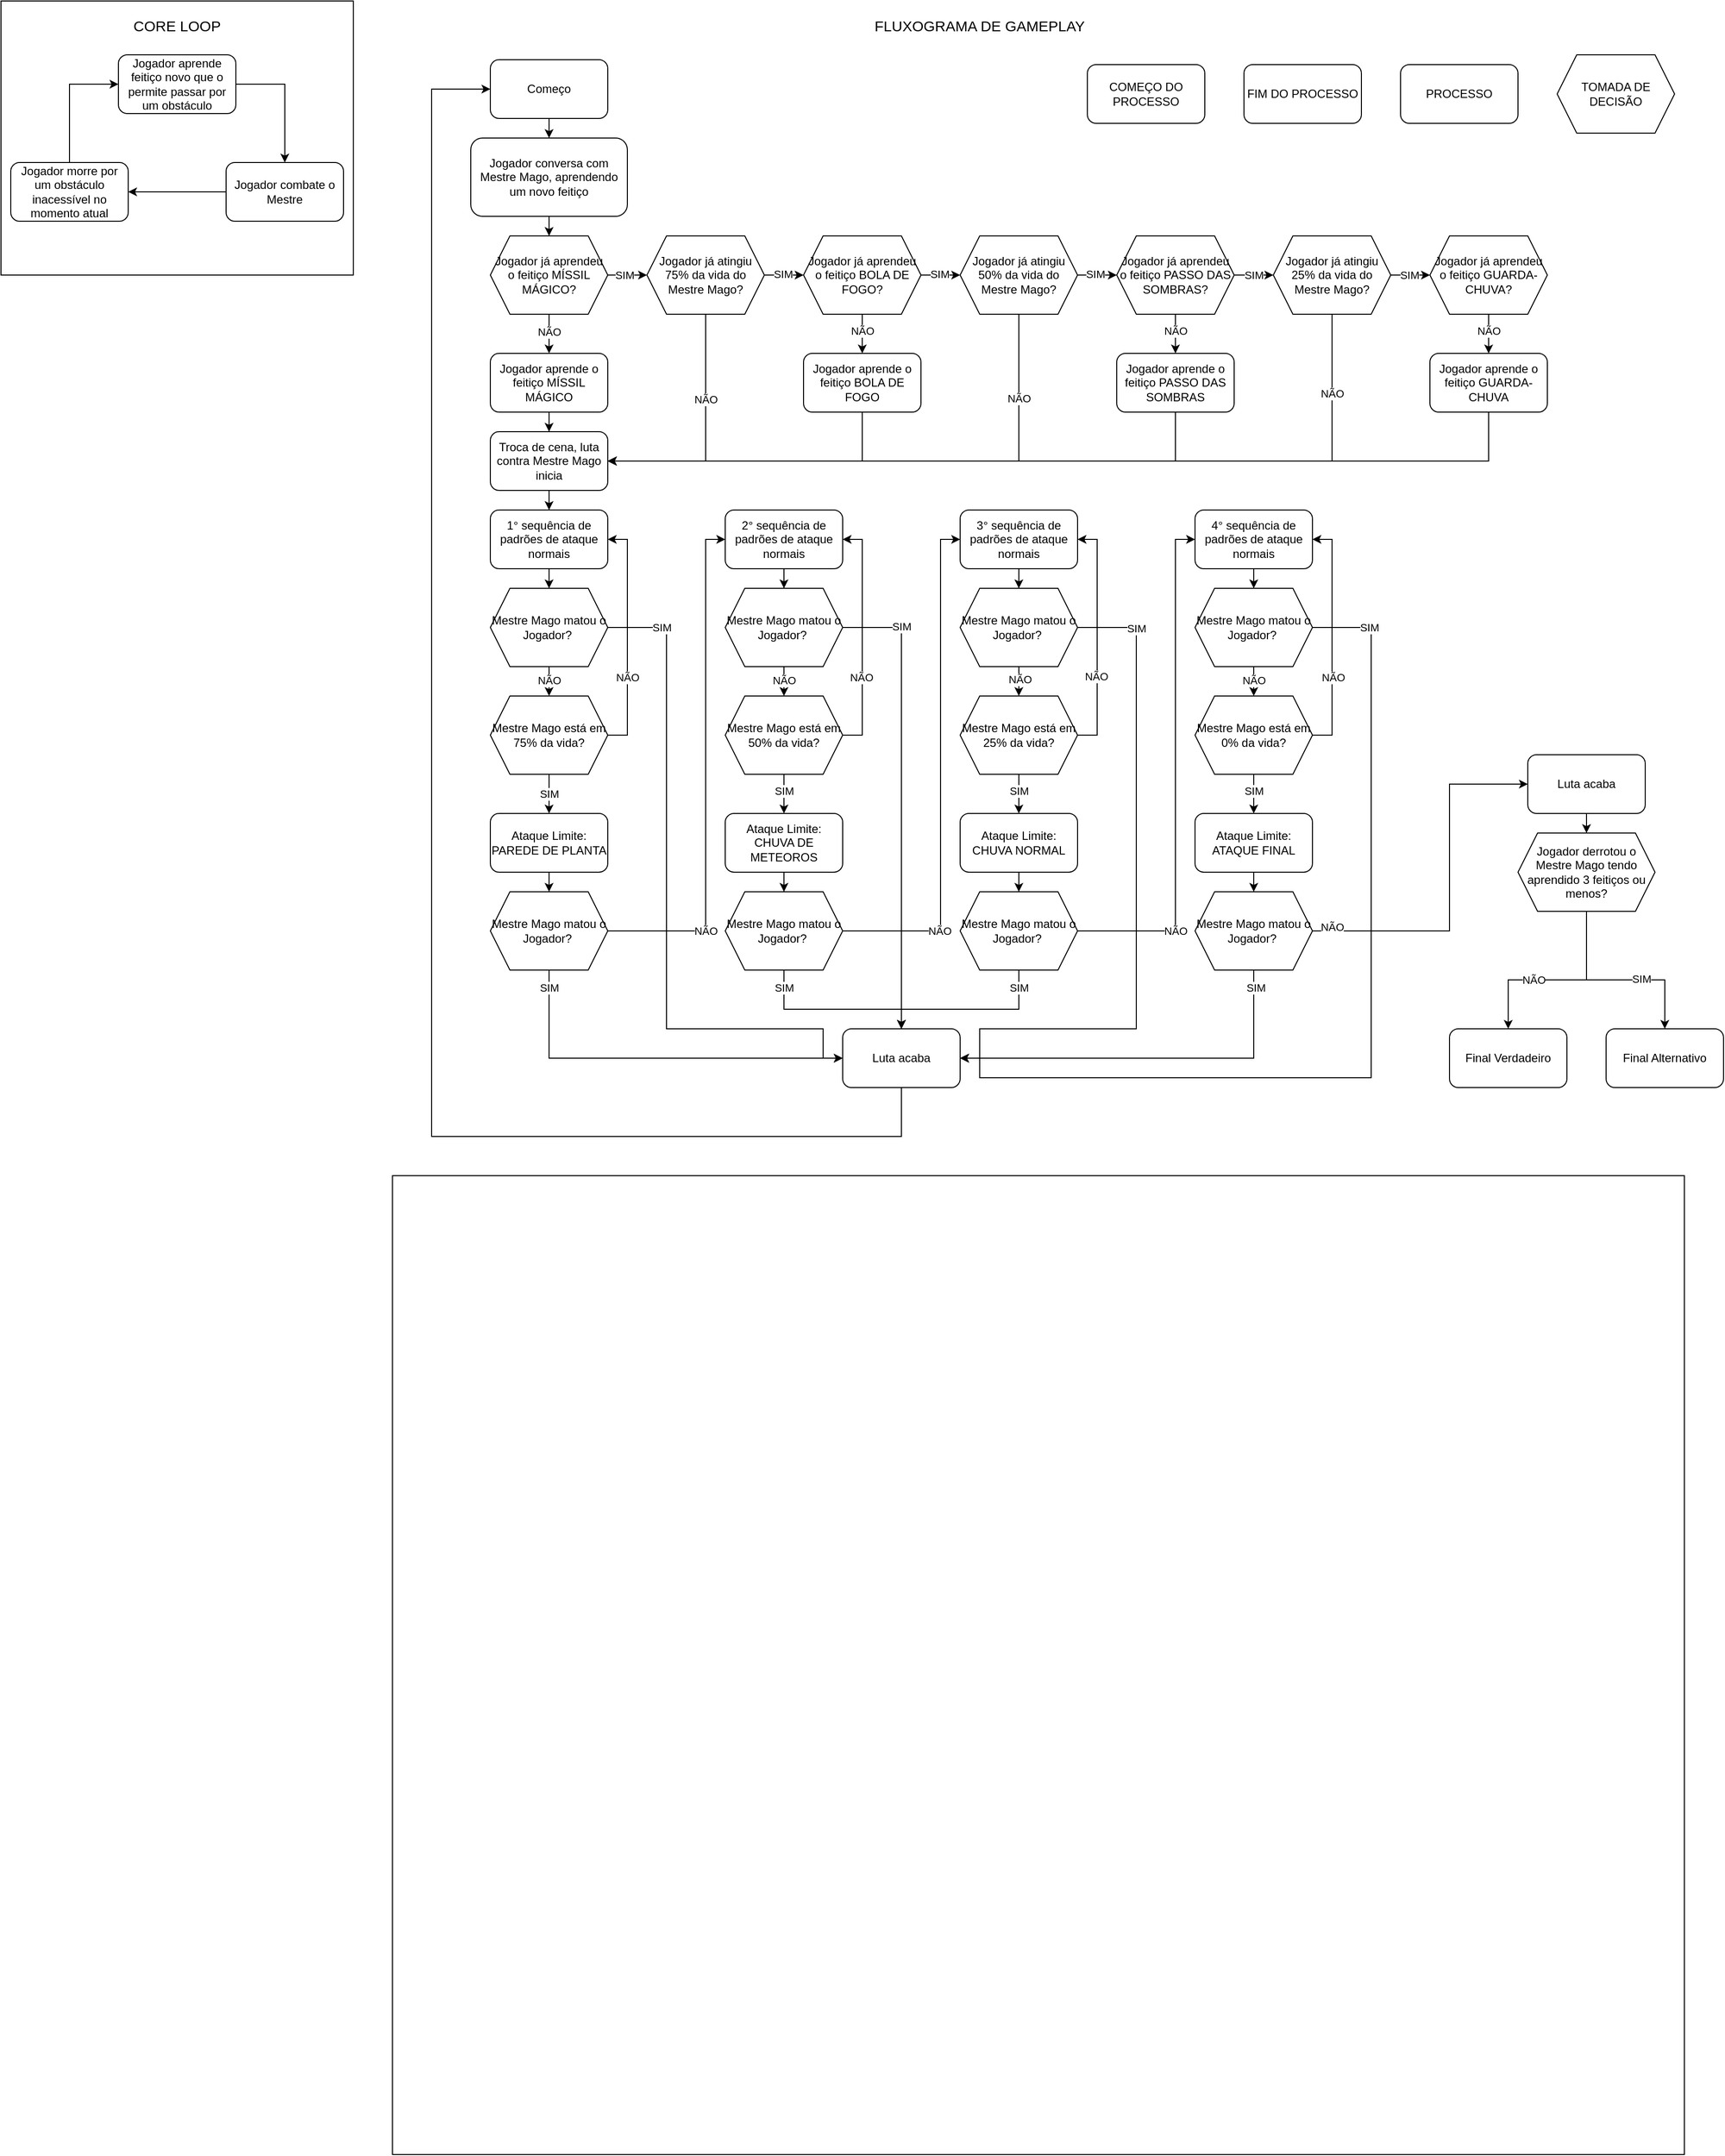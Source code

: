 <mxfile version="28.0.7">
  <diagram name="Página-1" id="3i8s2AD5zy0yII2b-ubV">
    <mxGraphModel dx="2279" dy="816" grid="1" gridSize="10" guides="1" tooltips="1" connect="1" arrows="1" fold="1" page="1" pageScale="1" pageWidth="1000" pageHeight="2000" math="0" shadow="0">
      <root>
        <mxCell id="0" />
        <mxCell id="1" parent="0" />
        <mxCell id="Qa6UDb0__CtFwgnaw2m8-168" value="" style="rounded=0;whiteSpace=wrap;html=1;" vertex="1" parent="1">
          <mxGeometry x="200" y="1240" width="1320" height="1000" as="geometry" />
        </mxCell>
        <mxCell id="Qa6UDb0__CtFwgnaw2m8-167" value="FLUXOGRAMA DE GAMEPLAY" style="text;html=1;align=center;verticalAlign=middle;whiteSpace=wrap;rounded=0;fontSize=15;" vertex="1" parent="1">
          <mxGeometry x="200" y="50" width="1200" height="30" as="geometry" />
        </mxCell>
        <mxCell id="Qa6UDb0__CtFwgnaw2m8-43" value="" style="rounded=0;whiteSpace=wrap;html=1;" vertex="1" parent="1">
          <mxGeometry x="-200" y="40" width="360" height="280" as="geometry" />
        </mxCell>
        <mxCell id="vBZ28ntpl9EyvHKrwXHW-7" style="edgeStyle=orthogonalEdgeStyle;rounded=0;orthogonalLoop=1;jettySize=auto;html=1;entryX=0.5;entryY=0;entryDx=0;entryDy=0;" parent="1" source="vBZ28ntpl9EyvHKrwXHW-1" target="vBZ28ntpl9EyvHKrwXHW-2" edge="1">
          <mxGeometry relative="1" as="geometry">
            <Array as="points">
              <mxPoint x="90" y="125" />
            </Array>
          </mxGeometry>
        </mxCell>
        <mxCell id="vBZ28ntpl9EyvHKrwXHW-1" value="Jogador aprende feitiço novo que o permite passar por um obstáculo" style="rounded=1;whiteSpace=wrap;html=1;" parent="1" vertex="1">
          <mxGeometry x="-80" y="95" width="120" height="60" as="geometry" />
        </mxCell>
        <mxCell id="vBZ28ntpl9EyvHKrwXHW-4" style="edgeStyle=orthogonalEdgeStyle;rounded=0;orthogonalLoop=1;jettySize=auto;html=1;entryX=1;entryY=0.5;entryDx=0;entryDy=0;" parent="1" source="vBZ28ntpl9EyvHKrwXHW-2" target="vBZ28ntpl9EyvHKrwXHW-3" edge="1">
          <mxGeometry relative="1" as="geometry" />
        </mxCell>
        <mxCell id="vBZ28ntpl9EyvHKrwXHW-2" value="Jogador combate o Mestre" style="rounded=1;whiteSpace=wrap;html=1;" parent="1" vertex="1">
          <mxGeometry x="30" y="205" width="120" height="60" as="geometry" />
        </mxCell>
        <mxCell id="vBZ28ntpl9EyvHKrwXHW-5" style="edgeStyle=orthogonalEdgeStyle;rounded=0;orthogonalLoop=1;jettySize=auto;html=1;entryX=0;entryY=0.5;entryDx=0;entryDy=0;" parent="1" source="vBZ28ntpl9EyvHKrwXHW-3" target="vBZ28ntpl9EyvHKrwXHW-1" edge="1">
          <mxGeometry relative="1" as="geometry" />
        </mxCell>
        <mxCell id="vBZ28ntpl9EyvHKrwXHW-3" value="Jogador morre por um obstáculo inacessível no momento atual" style="rounded=1;whiteSpace=wrap;html=1;" parent="1" vertex="1">
          <mxGeometry x="-190" y="205" width="120" height="60" as="geometry" />
        </mxCell>
        <mxCell id="Qa6UDb0__CtFwgnaw2m8-10" style="edgeStyle=orthogonalEdgeStyle;rounded=0;orthogonalLoop=1;jettySize=auto;html=1;" edge="1" parent="1" source="Qa6UDb0__CtFwgnaw2m8-1" target="Qa6UDb0__CtFwgnaw2m8-3">
          <mxGeometry relative="1" as="geometry" />
        </mxCell>
        <mxCell id="Qa6UDb0__CtFwgnaw2m8-1" value="Começo" style="rounded=1;whiteSpace=wrap;html=1;fillColor=light-dark(#FFFFFF,#104E0E);" vertex="1" parent="1">
          <mxGeometry x="300" y="100" width="120" height="60" as="geometry" />
        </mxCell>
        <mxCell id="Qa6UDb0__CtFwgnaw2m8-76" style="edgeStyle=orthogonalEdgeStyle;rounded=0;orthogonalLoop=1;jettySize=auto;html=1;" edge="1" parent="1" source="Qa6UDb0__CtFwgnaw2m8-3" target="Qa6UDb0__CtFwgnaw2m8-45">
          <mxGeometry relative="1" as="geometry" />
        </mxCell>
        <mxCell id="Qa6UDb0__CtFwgnaw2m8-3" value="&lt;div&gt;Jogador conversa com Mestre Mago, aprendendo um novo feitiço&lt;/div&gt;" style="rounded=1;whiteSpace=wrap;html=1;" vertex="1" parent="1">
          <mxGeometry x="280" y="180" width="160" height="80" as="geometry" />
        </mxCell>
        <mxCell id="Qa6UDb0__CtFwgnaw2m8-12" style="edgeStyle=orthogonalEdgeStyle;rounded=0;orthogonalLoop=1;jettySize=auto;html=1;" edge="1" parent="1" source="Qa6UDb0__CtFwgnaw2m8-6" target="Qa6UDb0__CtFwgnaw2m8-7">
          <mxGeometry relative="1" as="geometry" />
        </mxCell>
        <mxCell id="Qa6UDb0__CtFwgnaw2m8-6" value="Troca de cena, luta contra Mestre Mago inicia" style="rounded=1;whiteSpace=wrap;html=1;" vertex="1" parent="1">
          <mxGeometry x="300" y="480" width="120" height="60" as="geometry" />
        </mxCell>
        <mxCell id="Qa6UDb0__CtFwgnaw2m8-301" style="edgeStyle=orthogonalEdgeStyle;rounded=0;orthogonalLoop=1;jettySize=auto;html=1;" edge="1" parent="1" source="Qa6UDb0__CtFwgnaw2m8-7" target="Qa6UDb0__CtFwgnaw2m8-300">
          <mxGeometry relative="1" as="geometry" />
        </mxCell>
        <mxCell id="Qa6UDb0__CtFwgnaw2m8-7" value="1° sequência de padrões de ataque normais" style="rounded=1;whiteSpace=wrap;html=1;" vertex="1" parent="1">
          <mxGeometry x="300" y="560" width="120" height="60" as="geometry" />
        </mxCell>
        <mxCell id="Qa6UDb0__CtFwgnaw2m8-17" style="edgeStyle=orthogonalEdgeStyle;rounded=0;orthogonalLoop=1;jettySize=auto;html=1;entryX=0;entryY=0.5;entryDx=0;entryDy=0;exitX=0.5;exitY=1;exitDx=0;exitDy=0;" edge="1" parent="1" source="Qa6UDb0__CtFwgnaw2m8-15" target="Qa6UDb0__CtFwgnaw2m8-1">
          <mxGeometry relative="1" as="geometry">
            <mxPoint x="300.0" y="90" as="targetPoint" />
            <Array as="points">
              <mxPoint x="720" y="1200" />
              <mxPoint x="240" y="1200" />
              <mxPoint x="240" y="130" />
            </Array>
          </mxGeometry>
        </mxCell>
        <mxCell id="Qa6UDb0__CtFwgnaw2m8-15" value="Luta acaba" style="rounded=1;whiteSpace=wrap;html=1;fillColor=light-dark(#FFFFFF,#9A3434);" vertex="1" parent="1">
          <mxGeometry x="660" y="1090" width="120" height="60" as="geometry" />
        </mxCell>
        <mxCell id="Qa6UDb0__CtFwgnaw2m8-180" style="edgeStyle=orthogonalEdgeStyle;rounded=0;orthogonalLoop=1;jettySize=auto;html=1;entryX=0.5;entryY=0;entryDx=0;entryDy=0;" edge="1" parent="1" source="Qa6UDb0__CtFwgnaw2m8-18" target="Qa6UDb0__CtFwgnaw2m8-37">
          <mxGeometry relative="1" as="geometry" />
        </mxCell>
        <mxCell id="Qa6UDb0__CtFwgnaw2m8-18" value="Ataque Limite: PAREDE DE PLANTA" style="rounded=1;whiteSpace=wrap;html=1;" vertex="1" parent="1">
          <mxGeometry x="300" y="870" width="120" height="60" as="geometry" />
        </mxCell>
        <mxCell id="Qa6UDb0__CtFwgnaw2m8-176" style="edgeStyle=orthogonalEdgeStyle;rounded=0;orthogonalLoop=1;jettySize=auto;html=1;" edge="1" parent="1" source="Qa6UDb0__CtFwgnaw2m8-24" target="Qa6UDb0__CtFwgnaw2m8-18">
          <mxGeometry relative="1" as="geometry" />
        </mxCell>
        <mxCell id="Qa6UDb0__CtFwgnaw2m8-177" value="SIM" style="edgeLabel;html=1;align=center;verticalAlign=middle;resizable=0;points=[];" vertex="1" connectable="0" parent="Qa6UDb0__CtFwgnaw2m8-176">
          <mxGeometry x="-0.258" y="1" relative="1" as="geometry">
            <mxPoint x="-1" y="5" as="offset" />
          </mxGeometry>
        </mxCell>
        <mxCell id="Qa6UDb0__CtFwgnaw2m8-245" style="edgeStyle=orthogonalEdgeStyle;rounded=0;orthogonalLoop=1;jettySize=auto;html=1;entryX=1;entryY=0.5;entryDx=0;entryDy=0;" edge="1" parent="1" source="Qa6UDb0__CtFwgnaw2m8-24" target="Qa6UDb0__CtFwgnaw2m8-7">
          <mxGeometry relative="1" as="geometry">
            <mxPoint x="420" y="700" as="targetPoint" />
            <Array as="points">
              <mxPoint x="440" y="790" />
              <mxPoint x="440" y="590" />
            </Array>
          </mxGeometry>
        </mxCell>
        <mxCell id="Qa6UDb0__CtFwgnaw2m8-246" value="NÃO" style="edgeLabel;html=1;align=center;verticalAlign=middle;resizable=0;points=[];" vertex="1" connectable="0" parent="Qa6UDb0__CtFwgnaw2m8-245">
          <mxGeometry x="-0.031" y="1" relative="1" as="geometry">
            <mxPoint x="1" y="37" as="offset" />
          </mxGeometry>
        </mxCell>
        <mxCell id="Qa6UDb0__CtFwgnaw2m8-24" value="Mestre Mago está em 75% da vida?" style="shape=hexagon;perimeter=hexagonPerimeter2;whiteSpace=wrap;html=1;fixedSize=1;fillColor=light-dark(#FFFFFF,#E28507);" vertex="1" parent="1">
          <mxGeometry x="300" y="750" width="120" height="80" as="geometry" />
        </mxCell>
        <mxCell id="Qa6UDb0__CtFwgnaw2m8-181" style="edgeStyle=orthogonalEdgeStyle;rounded=0;orthogonalLoop=1;jettySize=auto;html=1;entryX=0;entryY=0.5;entryDx=0;entryDy=0;" edge="1" parent="1" source="Qa6UDb0__CtFwgnaw2m8-37" target="Qa6UDb0__CtFwgnaw2m8-92">
          <mxGeometry relative="1" as="geometry">
            <Array as="points">
              <mxPoint x="520" y="990" />
              <mxPoint x="520" y="590" />
            </Array>
          </mxGeometry>
        </mxCell>
        <mxCell id="Qa6UDb0__CtFwgnaw2m8-182" value="NÃO" style="edgeLabel;html=1;align=center;verticalAlign=middle;resizable=0;points=[];" vertex="1" connectable="0" parent="Qa6UDb0__CtFwgnaw2m8-181">
          <mxGeometry x="0.042" relative="1" as="geometry">
            <mxPoint y="171" as="offset" />
          </mxGeometry>
        </mxCell>
        <mxCell id="Qa6UDb0__CtFwgnaw2m8-307" style="edgeStyle=orthogonalEdgeStyle;rounded=0;orthogonalLoop=1;jettySize=auto;html=1;entryX=0;entryY=0.5;entryDx=0;entryDy=0;" edge="1" parent="1" source="Qa6UDb0__CtFwgnaw2m8-37" target="Qa6UDb0__CtFwgnaw2m8-15">
          <mxGeometry relative="1" as="geometry">
            <mxPoint x="630" y="1100" as="targetPoint" />
            <Array as="points">
              <mxPoint x="360" y="1120" />
            </Array>
          </mxGeometry>
        </mxCell>
        <mxCell id="Qa6UDb0__CtFwgnaw2m8-314" value="SIM" style="edgeLabel;html=1;align=center;verticalAlign=middle;resizable=0;points=[];" vertex="1" connectable="0" parent="Qa6UDb0__CtFwgnaw2m8-307">
          <mxGeometry x="-0.907" relative="1" as="geometry">
            <mxPoint as="offset" />
          </mxGeometry>
        </mxCell>
        <mxCell id="Qa6UDb0__CtFwgnaw2m8-37" value="Mestre Mago matou o Jogador?&amp;nbsp;" style="shape=hexagon;perimeter=hexagonPerimeter2;whiteSpace=wrap;html=1;fixedSize=1;fillColor=light-dark(#FFFFFF,#E28507);" vertex="1" parent="1">
          <mxGeometry x="300" y="950" width="120" height="80" as="geometry" />
        </mxCell>
        <mxCell id="Qa6UDb0__CtFwgnaw2m8-44" value="CORE LOOP" style="text;html=1;align=center;verticalAlign=middle;whiteSpace=wrap;rounded=0;fontSize=15;" vertex="1" parent="1">
          <mxGeometry x="-200" y="50" width="360" height="30" as="geometry" />
        </mxCell>
        <mxCell id="Qa6UDb0__CtFwgnaw2m8-78" style="edgeStyle=orthogonalEdgeStyle;rounded=0;orthogonalLoop=1;jettySize=auto;html=1;entryX=0.5;entryY=0;entryDx=0;entryDy=0;" edge="1" parent="1" source="Qa6UDb0__CtFwgnaw2m8-45" target="Qa6UDb0__CtFwgnaw2m8-52">
          <mxGeometry relative="1" as="geometry" />
        </mxCell>
        <mxCell id="Qa6UDb0__CtFwgnaw2m8-79" value="NÃO" style="edgeLabel;html=1;align=center;verticalAlign=middle;resizable=0;points=[];" vertex="1" connectable="0" parent="Qa6UDb0__CtFwgnaw2m8-78">
          <mxGeometry x="-0.13" relative="1" as="geometry">
            <mxPoint as="offset" />
          </mxGeometry>
        </mxCell>
        <mxCell id="Qa6UDb0__CtFwgnaw2m8-81" style="edgeStyle=orthogonalEdgeStyle;rounded=0;orthogonalLoop=1;jettySize=auto;html=1;entryX=0;entryY=0.5;entryDx=0;entryDy=0;" edge="1" parent="1" source="Qa6UDb0__CtFwgnaw2m8-45" target="Qa6UDb0__CtFwgnaw2m8-250">
          <mxGeometry relative="1" as="geometry">
            <mxPoint x="440" y="410" as="targetPoint" />
            <Array as="points">
              <mxPoint x="450" y="320" />
              <mxPoint x="450" y="320" />
            </Array>
          </mxGeometry>
        </mxCell>
        <mxCell id="Qa6UDb0__CtFwgnaw2m8-253" value="SIM" style="edgeLabel;html=1;align=center;verticalAlign=middle;resizable=0;points=[];" vertex="1" connectable="0" parent="Qa6UDb0__CtFwgnaw2m8-81">
          <mxGeometry x="-0.15" relative="1" as="geometry">
            <mxPoint as="offset" />
          </mxGeometry>
        </mxCell>
        <mxCell id="Qa6UDb0__CtFwgnaw2m8-45" value="Jogador já aprendeu o feitiço MÍSSIL MÁGICO?" style="shape=hexagon;perimeter=hexagonPerimeter2;whiteSpace=wrap;html=1;fixedSize=1;fillColor=light-dark(#FFFFFF,#E28507);" vertex="1" parent="1">
          <mxGeometry x="300" y="280" width="120" height="80" as="geometry" />
        </mxCell>
        <mxCell id="Qa6UDb0__CtFwgnaw2m8-77" style="edgeStyle=orthogonalEdgeStyle;rounded=0;orthogonalLoop=1;jettySize=auto;html=1;entryX=0.5;entryY=0;entryDx=0;entryDy=0;" edge="1" parent="1" source="Qa6UDb0__CtFwgnaw2m8-52" target="Qa6UDb0__CtFwgnaw2m8-6">
          <mxGeometry relative="1" as="geometry" />
        </mxCell>
        <mxCell id="Qa6UDb0__CtFwgnaw2m8-52" value="Jogador aprende o feitiço MÍSSIL MÁGICO" style="rounded=1;whiteSpace=wrap;html=1;" vertex="1" parent="1">
          <mxGeometry x="300" y="400" width="120" height="60" as="geometry" />
        </mxCell>
        <mxCell id="Qa6UDb0__CtFwgnaw2m8-86" style="edgeStyle=orthogonalEdgeStyle;rounded=0;orthogonalLoop=1;jettySize=auto;html=1;entryX=0.5;entryY=0;entryDx=0;entryDy=0;" edge="1" parent="1" source="Qa6UDb0__CtFwgnaw2m8-83" target="Qa6UDb0__CtFwgnaw2m8-85">
          <mxGeometry relative="1" as="geometry" />
        </mxCell>
        <mxCell id="Qa6UDb0__CtFwgnaw2m8-87" value="NÃO" style="edgeLabel;html=1;align=center;verticalAlign=middle;resizable=0;points=[];" vertex="1" connectable="0" parent="Qa6UDb0__CtFwgnaw2m8-86">
          <mxGeometry x="-0.17" relative="1" as="geometry">
            <mxPoint as="offset" />
          </mxGeometry>
        </mxCell>
        <mxCell id="Qa6UDb0__CtFwgnaw2m8-262" style="edgeStyle=orthogonalEdgeStyle;rounded=0;orthogonalLoop=1;jettySize=auto;html=1;entryX=0;entryY=0.5;entryDx=0;entryDy=0;" edge="1" parent="1" source="Qa6UDb0__CtFwgnaw2m8-83" target="Qa6UDb0__CtFwgnaw2m8-261">
          <mxGeometry relative="1" as="geometry" />
        </mxCell>
        <mxCell id="Qa6UDb0__CtFwgnaw2m8-263" value="SIM" style="edgeLabel;html=1;align=center;verticalAlign=middle;resizable=0;points=[];" vertex="1" connectable="0" parent="Qa6UDb0__CtFwgnaw2m8-262">
          <mxGeometry x="-0.05" y="1" relative="1" as="geometry">
            <mxPoint as="offset" />
          </mxGeometry>
        </mxCell>
        <mxCell id="Qa6UDb0__CtFwgnaw2m8-83" value="Jogador já aprendeu o feitiço BOLA DE FOGO?" style="shape=hexagon;perimeter=hexagonPerimeter2;whiteSpace=wrap;html=1;fixedSize=1;fillColor=light-dark(#FFFFFF,#E28507);" vertex="1" parent="1">
          <mxGeometry x="620" y="280" width="120" height="80" as="geometry" />
        </mxCell>
        <mxCell id="Qa6UDb0__CtFwgnaw2m8-101" style="edgeStyle=orthogonalEdgeStyle;rounded=0;orthogonalLoop=1;jettySize=auto;html=1;exitX=0.5;exitY=1;exitDx=0;exitDy=0;" edge="1" parent="1" source="Qa6UDb0__CtFwgnaw2m8-85">
          <mxGeometry relative="1" as="geometry">
            <mxPoint x="420" y="510" as="targetPoint" />
            <Array as="points">
              <mxPoint x="680" y="510" />
            </Array>
          </mxGeometry>
        </mxCell>
        <mxCell id="Qa6UDb0__CtFwgnaw2m8-85" value="Jogador aprende o feitiço&amp;nbsp;BOLA DE FOGO" style="rounded=1;whiteSpace=wrap;html=1;" vertex="1" parent="1">
          <mxGeometry x="620" y="400" width="120" height="60" as="geometry" />
        </mxCell>
        <mxCell id="Qa6UDb0__CtFwgnaw2m8-322" style="edgeStyle=orthogonalEdgeStyle;rounded=0;orthogonalLoop=1;jettySize=auto;html=1;entryX=0.5;entryY=0;entryDx=0;entryDy=0;" edge="1" parent="1" source="Qa6UDb0__CtFwgnaw2m8-92" target="Qa6UDb0__CtFwgnaw2m8-317">
          <mxGeometry relative="1" as="geometry" />
        </mxCell>
        <mxCell id="Qa6UDb0__CtFwgnaw2m8-92" value="2° sequência de padrões de ataque normais" style="rounded=1;whiteSpace=wrap;html=1;" vertex="1" parent="1">
          <mxGeometry x="540" y="560" width="120" height="60" as="geometry" />
        </mxCell>
        <mxCell id="Qa6UDb0__CtFwgnaw2m8-196" style="edgeStyle=orthogonalEdgeStyle;rounded=0;orthogonalLoop=1;jettySize=auto;html=1;entryX=0.5;entryY=0;entryDx=0;entryDy=0;" edge="1" parent="1" source="Qa6UDb0__CtFwgnaw2m8-94" target="Qa6UDb0__CtFwgnaw2m8-195">
          <mxGeometry relative="1" as="geometry" />
        </mxCell>
        <mxCell id="Qa6UDb0__CtFwgnaw2m8-94" value="Ataque Limite: CHUVA DE METEOROS" style="rounded=1;whiteSpace=wrap;html=1;" vertex="1" parent="1">
          <mxGeometry x="540" y="870" width="120" height="60" as="geometry" />
        </mxCell>
        <mxCell id="Qa6UDb0__CtFwgnaw2m8-95" style="edgeStyle=orthogonalEdgeStyle;rounded=0;orthogonalLoop=1;jettySize=auto;html=1;" edge="1" source="Qa6UDb0__CtFwgnaw2m8-99" target="Qa6UDb0__CtFwgnaw2m8-94" parent="1">
          <mxGeometry relative="1" as="geometry" />
        </mxCell>
        <mxCell id="Qa6UDb0__CtFwgnaw2m8-96" value="&lt;div&gt;SIM&lt;/div&gt;" style="edgeLabel;html=1;align=center;verticalAlign=middle;resizable=0;points=[];" vertex="1" connectable="0" parent="Qa6UDb0__CtFwgnaw2m8-95">
          <mxGeometry x="-0.15" relative="1" as="geometry">
            <mxPoint as="offset" />
          </mxGeometry>
        </mxCell>
        <mxCell id="Qa6UDb0__CtFwgnaw2m8-99" value="Mestre Mago está em 50% da vida?" style="shape=hexagon;perimeter=hexagonPerimeter2;whiteSpace=wrap;html=1;fixedSize=1;fillColor=light-dark(#FFFFFF,#E28507);" vertex="1" parent="1">
          <mxGeometry x="540" y="750" width="120" height="80" as="geometry" />
        </mxCell>
        <mxCell id="Qa6UDb0__CtFwgnaw2m8-107" style="edgeStyle=orthogonalEdgeStyle;rounded=0;orthogonalLoop=1;jettySize=auto;html=1;entryX=0.5;entryY=0;entryDx=0;entryDy=0;" edge="1" source="Qa6UDb0__CtFwgnaw2m8-109" target="Qa6UDb0__CtFwgnaw2m8-111" parent="1">
          <mxGeometry relative="1" as="geometry" />
        </mxCell>
        <mxCell id="Qa6UDb0__CtFwgnaw2m8-108" value="NÃO" style="edgeLabel;html=1;align=center;verticalAlign=middle;resizable=0;points=[];" vertex="1" connectable="0" parent="Qa6UDb0__CtFwgnaw2m8-107">
          <mxGeometry x="-0.17" relative="1" as="geometry">
            <mxPoint as="offset" />
          </mxGeometry>
        </mxCell>
        <mxCell id="Qa6UDb0__CtFwgnaw2m8-143" style="edgeStyle=orthogonalEdgeStyle;rounded=0;orthogonalLoop=1;jettySize=auto;html=1;entryX=0;entryY=0.5;entryDx=0;entryDy=0;" edge="1" parent="1" source="Qa6UDb0__CtFwgnaw2m8-109" target="Qa6UDb0__CtFwgnaw2m8-266">
          <mxGeometry relative="1" as="geometry">
            <mxPoint x="1160" y="220" as="targetPoint" />
            <Array as="points">
              <mxPoint x="1060" y="320" />
            </Array>
          </mxGeometry>
        </mxCell>
        <mxCell id="Qa6UDb0__CtFwgnaw2m8-144" value="SIM" style="edgeLabel;html=1;align=center;verticalAlign=middle;resizable=0;points=[];" vertex="1" connectable="0" parent="Qa6UDb0__CtFwgnaw2m8-143">
          <mxGeometry x="-0.009" y="1" relative="1" as="geometry">
            <mxPoint y="1" as="offset" />
          </mxGeometry>
        </mxCell>
        <mxCell id="Qa6UDb0__CtFwgnaw2m8-109" value="Jogador já aprendeu o feitiço PASSO DAS SOMBRAS?" style="shape=hexagon;perimeter=hexagonPerimeter2;whiteSpace=wrap;html=1;fixedSize=1;fillColor=light-dark(#FFFFFF,#E28507);" vertex="1" parent="1">
          <mxGeometry x="940" y="280" width="120" height="80" as="geometry" />
        </mxCell>
        <mxCell id="Qa6UDb0__CtFwgnaw2m8-110" style="edgeStyle=orthogonalEdgeStyle;rounded=0;orthogonalLoop=1;jettySize=auto;html=1;entryX=1;entryY=0.5;entryDx=0;entryDy=0;" edge="1" source="Qa6UDb0__CtFwgnaw2m8-111" target="Qa6UDb0__CtFwgnaw2m8-6" parent="1">
          <mxGeometry relative="1" as="geometry">
            <mxPoint x="730" y="510" as="targetPoint" />
            <Array as="points">
              <mxPoint x="1000" y="510" />
            </Array>
          </mxGeometry>
        </mxCell>
        <mxCell id="Qa6UDb0__CtFwgnaw2m8-111" value="Jogador aprende o feitiço&amp;nbsp;PASSO DAS SOMBRAS" style="rounded=1;whiteSpace=wrap;html=1;" vertex="1" parent="1">
          <mxGeometry x="940" y="400" width="120" height="60" as="geometry" />
        </mxCell>
        <mxCell id="Qa6UDb0__CtFwgnaw2m8-328" style="edgeStyle=orthogonalEdgeStyle;rounded=0;orthogonalLoop=1;jettySize=auto;html=1;entryX=0.5;entryY=0;entryDx=0;entryDy=0;" edge="1" parent="1" source="Qa6UDb0__CtFwgnaw2m8-115" target="Qa6UDb0__CtFwgnaw2m8-327">
          <mxGeometry relative="1" as="geometry" />
        </mxCell>
        <mxCell id="Qa6UDb0__CtFwgnaw2m8-115" value="3° sequência de padrões de ataque normais" style="rounded=1;whiteSpace=wrap;html=1;" vertex="1" parent="1">
          <mxGeometry x="780" y="560" width="120" height="60" as="geometry" />
        </mxCell>
        <mxCell id="Qa6UDb0__CtFwgnaw2m8-128" style="edgeStyle=orthogonalEdgeStyle;rounded=0;orthogonalLoop=1;jettySize=auto;html=1;entryX=0.5;entryY=0;entryDx=0;entryDy=0;" edge="1" source="Qa6UDb0__CtFwgnaw2m8-130" target="Qa6UDb0__CtFwgnaw2m8-132" parent="1">
          <mxGeometry relative="1" as="geometry" />
        </mxCell>
        <mxCell id="Qa6UDb0__CtFwgnaw2m8-129" value="NÃO" style="edgeLabel;html=1;align=center;verticalAlign=middle;resizable=0;points=[];" vertex="1" connectable="0" parent="Qa6UDb0__CtFwgnaw2m8-128">
          <mxGeometry x="-0.17" relative="1" as="geometry">
            <mxPoint as="offset" />
          </mxGeometry>
        </mxCell>
        <mxCell id="Qa6UDb0__CtFwgnaw2m8-130" value="Jogador já aprendeu o feitiço GUARDA-CHUVA?" style="shape=hexagon;perimeter=hexagonPerimeter2;whiteSpace=wrap;html=1;fixedSize=1;fillColor=light-dark(#FFFFFF,#E28507);" vertex="1" parent="1">
          <mxGeometry x="1260" y="280" width="120" height="80" as="geometry" />
        </mxCell>
        <mxCell id="Qa6UDb0__CtFwgnaw2m8-131" style="edgeStyle=orthogonalEdgeStyle;rounded=0;orthogonalLoop=1;jettySize=auto;html=1;entryX=1;entryY=0.5;entryDx=0;entryDy=0;" edge="1" source="Qa6UDb0__CtFwgnaw2m8-132" target="Qa6UDb0__CtFwgnaw2m8-6" parent="1">
          <mxGeometry relative="1" as="geometry">
            <mxPoint x="740" y="510" as="targetPoint" />
            <Array as="points">
              <mxPoint x="1320" y="510" />
            </Array>
          </mxGeometry>
        </mxCell>
        <mxCell id="Qa6UDb0__CtFwgnaw2m8-132" value="Jogador aprende o feitiço GUARDA-CHUVA" style="rounded=1;whiteSpace=wrap;html=1;" vertex="1" parent="1">
          <mxGeometry x="1260" y="400" width="120" height="60" as="geometry" />
        </mxCell>
        <mxCell id="Qa6UDb0__CtFwgnaw2m8-334" style="edgeStyle=orthogonalEdgeStyle;rounded=0;orthogonalLoop=1;jettySize=auto;html=1;entryX=0.5;entryY=0;entryDx=0;entryDy=0;" edge="1" parent="1" source="Qa6UDb0__CtFwgnaw2m8-136" target="Qa6UDb0__CtFwgnaw2m8-333">
          <mxGeometry relative="1" as="geometry" />
        </mxCell>
        <mxCell id="Qa6UDb0__CtFwgnaw2m8-136" value="4° sequência de padrões de ataque normais" style="rounded=1;whiteSpace=wrap;html=1;" vertex="1" parent="1">
          <mxGeometry x="1020" y="560" width="120" height="60" as="geometry" />
        </mxCell>
        <mxCell id="Qa6UDb0__CtFwgnaw2m8-197" style="edgeStyle=orthogonalEdgeStyle;rounded=0;orthogonalLoop=1;jettySize=auto;html=1;entryX=0;entryY=0.5;entryDx=0;entryDy=0;" edge="1" parent="1" source="Qa6UDb0__CtFwgnaw2m8-195" target="Qa6UDb0__CtFwgnaw2m8-115">
          <mxGeometry relative="1" as="geometry">
            <Array as="points">
              <mxPoint x="760" y="990" />
              <mxPoint x="760" y="590" />
            </Array>
          </mxGeometry>
        </mxCell>
        <mxCell id="Qa6UDb0__CtFwgnaw2m8-198" value="NÃO" style="edgeLabel;html=1;align=center;verticalAlign=middle;resizable=0;points=[];" vertex="1" connectable="0" parent="Qa6UDb0__CtFwgnaw2m8-197">
          <mxGeometry x="0.033" y="1" relative="1" as="geometry">
            <mxPoint y="168" as="offset" />
          </mxGeometry>
        </mxCell>
        <mxCell id="Qa6UDb0__CtFwgnaw2m8-226" style="edgeStyle=orthogonalEdgeStyle;rounded=0;orthogonalLoop=1;jettySize=auto;html=1;exitX=0.5;exitY=1;exitDx=0;exitDy=0;entryX=0.5;entryY=0;entryDx=0;entryDy=0;" edge="1" parent="1" source="Qa6UDb0__CtFwgnaw2m8-195" target="Qa6UDb0__CtFwgnaw2m8-15">
          <mxGeometry relative="1" as="geometry">
            <mxPoint x="720" y="960" as="targetPoint" />
            <Array as="points">
              <mxPoint x="600" y="1070" />
              <mxPoint x="720" y="1070" />
            </Array>
          </mxGeometry>
        </mxCell>
        <mxCell id="Qa6UDb0__CtFwgnaw2m8-342" value="SIM" style="edgeLabel;html=1;align=center;verticalAlign=middle;resizable=0;points=[];" vertex="1" connectable="0" parent="Qa6UDb0__CtFwgnaw2m8-226">
          <mxGeometry x="-0.807" relative="1" as="geometry">
            <mxPoint as="offset" />
          </mxGeometry>
        </mxCell>
        <mxCell id="Qa6UDb0__CtFwgnaw2m8-195" value="Mestre Mago matou o Jogador?&amp;nbsp;" style="shape=hexagon;perimeter=hexagonPerimeter2;whiteSpace=wrap;html=1;fixedSize=1;fillColor=light-dark(#FFFFFF,#E28507);" vertex="1" parent="1">
          <mxGeometry x="540" y="950" width="120" height="80" as="geometry" />
        </mxCell>
        <mxCell id="Qa6UDb0__CtFwgnaw2m8-200" value="Mestre Mago está em 25% da vida?" style="shape=hexagon;perimeter=hexagonPerimeter2;whiteSpace=wrap;html=1;fixedSize=1;fillColor=light-dark(#FFFFFF,#E28507);" vertex="1" parent="1">
          <mxGeometry x="780" y="750" width="120" height="80" as="geometry" />
        </mxCell>
        <mxCell id="Qa6UDb0__CtFwgnaw2m8-201" style="edgeStyle=orthogonalEdgeStyle;rounded=0;orthogonalLoop=1;jettySize=auto;html=1;" edge="1" source="Qa6UDb0__CtFwgnaw2m8-200" target="Qa6UDb0__CtFwgnaw2m8-203" parent="1">
          <mxGeometry relative="1" as="geometry" />
        </mxCell>
        <mxCell id="Qa6UDb0__CtFwgnaw2m8-202" value="&lt;div&gt;SIM&lt;/div&gt;" style="edgeLabel;html=1;align=center;verticalAlign=middle;resizable=0;points=[];" vertex="1" connectable="0" parent="Qa6UDb0__CtFwgnaw2m8-201">
          <mxGeometry x="-0.15" relative="1" as="geometry">
            <mxPoint as="offset" />
          </mxGeometry>
        </mxCell>
        <mxCell id="Qa6UDb0__CtFwgnaw2m8-203" value="Ataque Limite: CHUVA NORMAL" style="rounded=1;whiteSpace=wrap;html=1;" vertex="1" parent="1">
          <mxGeometry x="780" y="870" width="120" height="60" as="geometry" />
        </mxCell>
        <mxCell id="Qa6UDb0__CtFwgnaw2m8-204" style="edgeStyle=orthogonalEdgeStyle;rounded=0;orthogonalLoop=1;jettySize=auto;html=1;entryX=0.5;entryY=0;entryDx=0;entryDy=0;" edge="1" source="Qa6UDb0__CtFwgnaw2m8-203" target="Qa6UDb0__CtFwgnaw2m8-205" parent="1">
          <mxGeometry relative="1" as="geometry" />
        </mxCell>
        <mxCell id="Qa6UDb0__CtFwgnaw2m8-227" style="edgeStyle=orthogonalEdgeStyle;rounded=0;orthogonalLoop=1;jettySize=auto;html=1;exitX=0.5;exitY=1;exitDx=0;exitDy=0;entryX=0.5;entryY=0;entryDx=0;entryDy=0;" edge="1" parent="1" source="Qa6UDb0__CtFwgnaw2m8-205" target="Qa6UDb0__CtFwgnaw2m8-15">
          <mxGeometry relative="1" as="geometry">
            <mxPoint x="730" y="1080" as="targetPoint" />
            <Array as="points">
              <mxPoint x="840" y="1070" />
              <mxPoint x="720" y="1070" />
            </Array>
          </mxGeometry>
        </mxCell>
        <mxCell id="Qa6UDb0__CtFwgnaw2m8-340" value="SIM" style="edgeLabel;html=1;align=center;verticalAlign=middle;resizable=0;points=[];" vertex="1" connectable="0" parent="Qa6UDb0__CtFwgnaw2m8-227">
          <mxGeometry x="-0.807" relative="1" as="geometry">
            <mxPoint as="offset" />
          </mxGeometry>
        </mxCell>
        <mxCell id="Qa6UDb0__CtFwgnaw2m8-205" value="Mestre Mago matou o Jogador?&amp;nbsp;" style="shape=hexagon;perimeter=hexagonPerimeter2;whiteSpace=wrap;html=1;fixedSize=1;fillColor=light-dark(#FFFFFF,#E28507);" vertex="1" parent="1">
          <mxGeometry x="780" y="950" width="120" height="80" as="geometry" />
        </mxCell>
        <mxCell id="Qa6UDb0__CtFwgnaw2m8-206" style="edgeStyle=orthogonalEdgeStyle;rounded=0;orthogonalLoop=1;jettySize=auto;html=1;entryX=0;entryY=0.5;entryDx=0;entryDy=0;" edge="1" source="Qa6UDb0__CtFwgnaw2m8-205" parent="1">
          <mxGeometry relative="1" as="geometry">
            <mxPoint x="1020" y="590" as="targetPoint" />
            <Array as="points">
              <mxPoint x="1000" y="990" />
              <mxPoint x="1000" y="590" />
            </Array>
          </mxGeometry>
        </mxCell>
        <mxCell id="Qa6UDb0__CtFwgnaw2m8-207" value="NÃO" style="edgeLabel;html=1;align=center;verticalAlign=middle;resizable=0;points=[];" vertex="1" connectable="0" parent="Qa6UDb0__CtFwgnaw2m8-206">
          <mxGeometry x="0.033" y="1" relative="1" as="geometry">
            <mxPoint x="1" y="168" as="offset" />
          </mxGeometry>
        </mxCell>
        <mxCell id="Qa6UDb0__CtFwgnaw2m8-210" value="Mestre Mago está em 0% da vida?" style="shape=hexagon;perimeter=hexagonPerimeter2;whiteSpace=wrap;html=1;fixedSize=1;fillColor=light-dark(#FFFFFF,#E28507);" vertex="1" parent="1">
          <mxGeometry x="1020" y="750" width="120" height="80" as="geometry" />
        </mxCell>
        <mxCell id="Qa6UDb0__CtFwgnaw2m8-211" style="edgeStyle=orthogonalEdgeStyle;rounded=0;orthogonalLoop=1;jettySize=auto;html=1;" edge="1" source="Qa6UDb0__CtFwgnaw2m8-210" target="Qa6UDb0__CtFwgnaw2m8-213" parent="1">
          <mxGeometry relative="1" as="geometry" />
        </mxCell>
        <mxCell id="Qa6UDb0__CtFwgnaw2m8-212" value="&lt;div&gt;SIM&lt;/div&gt;" style="edgeLabel;html=1;align=center;verticalAlign=middle;resizable=0;points=[];" vertex="1" connectable="0" parent="Qa6UDb0__CtFwgnaw2m8-211">
          <mxGeometry x="-0.15" relative="1" as="geometry">
            <mxPoint as="offset" />
          </mxGeometry>
        </mxCell>
        <mxCell id="Qa6UDb0__CtFwgnaw2m8-213" value="Ataque Limite: ATAQUE FINAL" style="rounded=1;whiteSpace=wrap;html=1;" vertex="1" parent="1">
          <mxGeometry x="1020" y="870" width="120" height="60" as="geometry" />
        </mxCell>
        <mxCell id="Qa6UDb0__CtFwgnaw2m8-223" style="edgeStyle=orthogonalEdgeStyle;rounded=0;orthogonalLoop=1;jettySize=auto;html=1;entryX=1;entryY=0.5;entryDx=0;entryDy=0;" edge="1" parent="1" source="Qa6UDb0__CtFwgnaw2m8-214" target="Qa6UDb0__CtFwgnaw2m8-15">
          <mxGeometry relative="1" as="geometry">
            <mxPoint x="720" y="960" as="targetPoint" />
            <Array as="points">
              <mxPoint x="1080" y="1120" />
            </Array>
          </mxGeometry>
        </mxCell>
        <mxCell id="Qa6UDb0__CtFwgnaw2m8-338" value="SIM" style="edgeLabel;html=1;align=center;verticalAlign=middle;resizable=0;points=[];" vertex="1" connectable="0" parent="Qa6UDb0__CtFwgnaw2m8-223">
          <mxGeometry x="-0.909" y="2" relative="1" as="geometry">
            <mxPoint as="offset" />
          </mxGeometry>
        </mxCell>
        <mxCell id="Qa6UDb0__CtFwgnaw2m8-239" style="edgeStyle=orthogonalEdgeStyle;rounded=0;orthogonalLoop=1;jettySize=auto;html=1;entryX=0;entryY=0.5;entryDx=0;entryDy=0;" edge="1" parent="1" source="Qa6UDb0__CtFwgnaw2m8-214" target="Qa6UDb0__CtFwgnaw2m8-282">
          <mxGeometry relative="1" as="geometry">
            <mxPoint x="1180.0" y="880.0" as="targetPoint" />
            <Array as="points">
              <mxPoint x="1280" y="990" />
              <mxPoint x="1280" y="840" />
            </Array>
          </mxGeometry>
        </mxCell>
        <mxCell id="Qa6UDb0__CtFwgnaw2m8-241" value="NÃO" style="edgeLabel;html=1;align=center;verticalAlign=middle;resizable=0;points=[];" vertex="1" connectable="0" parent="Qa6UDb0__CtFwgnaw2m8-239">
          <mxGeometry x="-0.179" relative="1" as="geometry">
            <mxPoint x="-120" y="8" as="offset" />
          </mxGeometry>
        </mxCell>
        <mxCell id="Qa6UDb0__CtFwgnaw2m8-214" value="Mestre Mago matou o Jogador?&amp;nbsp;" style="shape=hexagon;perimeter=hexagonPerimeter2;whiteSpace=wrap;html=1;fixedSize=1;fillColor=light-dark(#FFFFFF,#E28507);" vertex="1" parent="1">
          <mxGeometry x="1020" y="950" width="120" height="80" as="geometry" />
        </mxCell>
        <mxCell id="Qa6UDb0__CtFwgnaw2m8-215" style="edgeStyle=orthogonalEdgeStyle;rounded=0;orthogonalLoop=1;jettySize=auto;html=1;entryX=0.5;entryY=0;entryDx=0;entryDy=0;" edge="1" source="Qa6UDb0__CtFwgnaw2m8-213" target="Qa6UDb0__CtFwgnaw2m8-214" parent="1">
          <mxGeometry relative="1" as="geometry" />
        </mxCell>
        <mxCell id="Qa6UDb0__CtFwgnaw2m8-247" value="Final Alternativo" style="rounded=1;whiteSpace=wrap;html=1;fillColor=light-dark(#FFFFFF,#9A3434);" vertex="1" parent="1">
          <mxGeometry x="1440" y="1090" width="120" height="60" as="geometry" />
        </mxCell>
        <mxCell id="Qa6UDb0__CtFwgnaw2m8-255" style="edgeStyle=orthogonalEdgeStyle;rounded=0;orthogonalLoop=1;jettySize=auto;html=1;entryX=1;entryY=0.5;entryDx=0;entryDy=0;" edge="1" parent="1" source="Qa6UDb0__CtFwgnaw2m8-250" target="Qa6UDb0__CtFwgnaw2m8-6">
          <mxGeometry relative="1" as="geometry">
            <Array as="points">
              <mxPoint x="520" y="510" />
            </Array>
          </mxGeometry>
        </mxCell>
        <mxCell id="Qa6UDb0__CtFwgnaw2m8-256" value="NÃO" style="edgeLabel;html=1;align=center;verticalAlign=middle;resizable=0;points=[];" vertex="1" connectable="0" parent="Qa6UDb0__CtFwgnaw2m8-255">
          <mxGeometry x="-0.128" relative="1" as="geometry">
            <mxPoint y="-22" as="offset" />
          </mxGeometry>
        </mxCell>
        <mxCell id="Qa6UDb0__CtFwgnaw2m8-257" style="edgeStyle=orthogonalEdgeStyle;rounded=0;orthogonalLoop=1;jettySize=auto;html=1;entryX=0;entryY=0.5;entryDx=0;entryDy=0;" edge="1" parent="1" source="Qa6UDb0__CtFwgnaw2m8-250" target="Qa6UDb0__CtFwgnaw2m8-83">
          <mxGeometry relative="1" as="geometry" />
        </mxCell>
        <mxCell id="Qa6UDb0__CtFwgnaw2m8-258" value="SIM" style="edgeLabel;html=1;align=center;verticalAlign=middle;resizable=0;points=[];" vertex="1" connectable="0" parent="Qa6UDb0__CtFwgnaw2m8-257">
          <mxGeometry x="-0.084" y="1" relative="1" as="geometry">
            <mxPoint as="offset" />
          </mxGeometry>
        </mxCell>
        <mxCell id="Qa6UDb0__CtFwgnaw2m8-250" value="Jogador já atingiu 75% da vida do Mestre Mago?" style="shape=hexagon;perimeter=hexagonPerimeter2;whiteSpace=wrap;html=1;fixedSize=1;fillColor=light-dark(#FFFFFF,#E28507);" vertex="1" parent="1">
          <mxGeometry x="460" y="280" width="120" height="80" as="geometry" />
        </mxCell>
        <mxCell id="Qa6UDb0__CtFwgnaw2m8-264" style="edgeStyle=orthogonalEdgeStyle;rounded=0;orthogonalLoop=1;jettySize=auto;html=1;entryX=0;entryY=0.5;entryDx=0;entryDy=0;" edge="1" parent="1" source="Qa6UDb0__CtFwgnaw2m8-261" target="Qa6UDb0__CtFwgnaw2m8-109">
          <mxGeometry relative="1" as="geometry" />
        </mxCell>
        <mxCell id="Qa6UDb0__CtFwgnaw2m8-265" value="SIM" style="edgeLabel;html=1;align=center;verticalAlign=middle;resizable=0;points=[];" vertex="1" connectable="0" parent="Qa6UDb0__CtFwgnaw2m8-264">
          <mxGeometry x="-0.093" y="1" relative="1" as="geometry">
            <mxPoint as="offset" />
          </mxGeometry>
        </mxCell>
        <mxCell id="Qa6UDb0__CtFwgnaw2m8-269" style="edgeStyle=orthogonalEdgeStyle;rounded=0;orthogonalLoop=1;jettySize=auto;html=1;entryX=1;entryY=0.5;entryDx=0;entryDy=0;" edge="1" parent="1" source="Qa6UDb0__CtFwgnaw2m8-261" target="Qa6UDb0__CtFwgnaw2m8-6">
          <mxGeometry relative="1" as="geometry">
            <Array as="points">
              <mxPoint x="840" y="510" />
            </Array>
          </mxGeometry>
        </mxCell>
        <mxCell id="Qa6UDb0__CtFwgnaw2m8-270" value="NÃO" style="edgeLabel;html=1;align=center;verticalAlign=middle;resizable=0;points=[];" vertex="1" connectable="0" parent="Qa6UDb0__CtFwgnaw2m8-269">
          <mxGeometry x="-0.698" relative="1" as="geometry">
            <mxPoint as="offset" />
          </mxGeometry>
        </mxCell>
        <mxCell id="Qa6UDb0__CtFwgnaw2m8-261" value="Jogador já atingiu 50% da vida do Mestre Mago?" style="shape=hexagon;perimeter=hexagonPerimeter2;whiteSpace=wrap;html=1;fixedSize=1;fillColor=light-dark(#FFFFFF,#E28507);" vertex="1" parent="1">
          <mxGeometry x="780" y="280" width="120" height="80" as="geometry" />
        </mxCell>
        <mxCell id="Qa6UDb0__CtFwgnaw2m8-267" style="edgeStyle=orthogonalEdgeStyle;rounded=0;orthogonalLoop=1;jettySize=auto;html=1;entryX=0;entryY=0.5;entryDx=0;entryDy=0;" edge="1" parent="1" source="Qa6UDb0__CtFwgnaw2m8-266" target="Qa6UDb0__CtFwgnaw2m8-130">
          <mxGeometry relative="1" as="geometry" />
        </mxCell>
        <mxCell id="Qa6UDb0__CtFwgnaw2m8-268" value="SIM" style="edgeLabel;html=1;align=center;verticalAlign=middle;resizable=0;points=[];" vertex="1" connectable="0" parent="Qa6UDb0__CtFwgnaw2m8-267">
          <mxGeometry x="-0.072" relative="1" as="geometry">
            <mxPoint as="offset" />
          </mxGeometry>
        </mxCell>
        <mxCell id="Qa6UDb0__CtFwgnaw2m8-271" style="edgeStyle=orthogonalEdgeStyle;rounded=0;orthogonalLoop=1;jettySize=auto;html=1;entryX=1;entryY=0.5;entryDx=0;entryDy=0;" edge="1" parent="1" source="Qa6UDb0__CtFwgnaw2m8-266" target="Qa6UDb0__CtFwgnaw2m8-6">
          <mxGeometry relative="1" as="geometry">
            <Array as="points">
              <mxPoint x="1160" y="510" />
            </Array>
          </mxGeometry>
        </mxCell>
        <mxCell id="Qa6UDb0__CtFwgnaw2m8-272" value="NÃO" style="edgeLabel;html=1;align=center;verticalAlign=middle;resizable=0;points=[];" vertex="1" connectable="0" parent="Qa6UDb0__CtFwgnaw2m8-271">
          <mxGeometry x="-0.818" relative="1" as="geometry">
            <mxPoint as="offset" />
          </mxGeometry>
        </mxCell>
        <mxCell id="Qa6UDb0__CtFwgnaw2m8-266" value="Jogador já atingiu 25% da vida do Mestre Mago?" style="shape=hexagon;perimeter=hexagonPerimeter2;whiteSpace=wrap;html=1;fixedSize=1;fillColor=light-dark(#FFFFFF,#E28507);" vertex="1" parent="1">
          <mxGeometry x="1100" y="280" width="120" height="80" as="geometry" />
        </mxCell>
        <mxCell id="Qa6UDb0__CtFwgnaw2m8-273" style="edgeStyle=orthogonalEdgeStyle;rounded=0;orthogonalLoop=1;jettySize=auto;html=1;entryX=1;entryY=0.5;entryDx=0;entryDy=0;exitX=1;exitY=0.5;exitDx=0;exitDy=0;" edge="1" parent="1" source="Qa6UDb0__CtFwgnaw2m8-99">
          <mxGeometry relative="1" as="geometry">
            <mxPoint x="660" y="680" as="sourcePoint" />
            <mxPoint x="660" y="590" as="targetPoint" />
            <Array as="points">
              <mxPoint x="680" y="790" />
              <mxPoint x="680" y="590" />
            </Array>
          </mxGeometry>
        </mxCell>
        <mxCell id="Qa6UDb0__CtFwgnaw2m8-319" value="NÃO" style="edgeLabel;html=1;align=center;verticalAlign=middle;resizable=0;points=[];" vertex="1" connectable="0" parent="Qa6UDb0__CtFwgnaw2m8-273">
          <mxGeometry x="-0.34" y="1" relative="1" as="geometry">
            <mxPoint as="offset" />
          </mxGeometry>
        </mxCell>
        <mxCell id="Qa6UDb0__CtFwgnaw2m8-275" style="edgeStyle=orthogonalEdgeStyle;rounded=0;orthogonalLoop=1;jettySize=auto;html=1;entryX=1;entryY=0.5;entryDx=0;entryDy=0;exitX=1;exitY=0.5;exitDx=0;exitDy=0;" edge="1" parent="1" source="Qa6UDb0__CtFwgnaw2m8-200">
          <mxGeometry relative="1" as="geometry">
            <mxPoint x="900" y="680" as="sourcePoint" />
            <mxPoint x="900" y="590" as="targetPoint" />
            <Array as="points">
              <mxPoint x="920" y="790" />
              <mxPoint x="920" y="590" />
            </Array>
          </mxGeometry>
        </mxCell>
        <mxCell id="Qa6UDb0__CtFwgnaw2m8-276" value="NÃO" style="edgeLabel;html=1;align=center;verticalAlign=middle;resizable=0;points=[];" vertex="1" connectable="0" parent="Qa6UDb0__CtFwgnaw2m8-275">
          <mxGeometry x="-0.031" y="1" relative="1" as="geometry">
            <mxPoint y="36" as="offset" />
          </mxGeometry>
        </mxCell>
        <mxCell id="Qa6UDb0__CtFwgnaw2m8-277" style="edgeStyle=orthogonalEdgeStyle;rounded=0;orthogonalLoop=1;jettySize=auto;html=1;entryX=1;entryY=0.5;entryDx=0;entryDy=0;exitX=1;exitY=0.5;exitDx=0;exitDy=0;" edge="1" parent="1" source="Qa6UDb0__CtFwgnaw2m8-210">
          <mxGeometry relative="1" as="geometry">
            <mxPoint x="1140" y="680" as="sourcePoint" />
            <mxPoint x="1140" y="590" as="targetPoint" />
            <Array as="points">
              <mxPoint x="1160" y="790" />
              <mxPoint x="1160" y="590" />
            </Array>
          </mxGeometry>
        </mxCell>
        <mxCell id="Qa6UDb0__CtFwgnaw2m8-337" value="NÃO" style="edgeLabel;html=1;align=center;verticalAlign=middle;resizable=0;points=[];" vertex="1" connectable="0" parent="Qa6UDb0__CtFwgnaw2m8-277">
          <mxGeometry x="-0.339" y="-1" relative="1" as="geometry">
            <mxPoint as="offset" />
          </mxGeometry>
        </mxCell>
        <mxCell id="Qa6UDb0__CtFwgnaw2m8-281" value="Final Verdadeiro" style="rounded=1;whiteSpace=wrap;html=1;fillColor=light-dark(#FFFFFF,#9A3434);" vertex="1" parent="1">
          <mxGeometry x="1280" y="1090" width="120" height="60" as="geometry" />
        </mxCell>
        <mxCell id="Qa6UDb0__CtFwgnaw2m8-346" style="edgeStyle=orthogonalEdgeStyle;rounded=0;orthogonalLoop=1;jettySize=auto;html=1;entryX=0.5;entryY=0;entryDx=0;entryDy=0;" edge="1" parent="1" source="Qa6UDb0__CtFwgnaw2m8-282" target="Qa6UDb0__CtFwgnaw2m8-285">
          <mxGeometry relative="1" as="geometry" />
        </mxCell>
        <mxCell id="Qa6UDb0__CtFwgnaw2m8-282" value="Luta acaba" style="rounded=1;whiteSpace=wrap;html=1;" vertex="1" parent="1">
          <mxGeometry x="1360" y="810" width="120" height="60" as="geometry" />
        </mxCell>
        <mxCell id="Qa6UDb0__CtFwgnaw2m8-288" style="edgeStyle=orthogonalEdgeStyle;rounded=0;orthogonalLoop=1;jettySize=auto;html=1;entryX=0.5;entryY=0;entryDx=0;entryDy=0;exitX=0.5;exitY=1;exitDx=0;exitDy=0;" edge="1" parent="1" source="Qa6UDb0__CtFwgnaw2m8-285" target="Qa6UDb0__CtFwgnaw2m8-281">
          <mxGeometry relative="1" as="geometry">
            <Array as="points">
              <mxPoint x="1420" y="1040" />
              <mxPoint x="1340" y="1040" />
            </Array>
          </mxGeometry>
        </mxCell>
        <mxCell id="Qa6UDb0__CtFwgnaw2m8-347" value="NÃO" style="edgeLabel;html=1;align=center;verticalAlign=middle;resizable=0;points=[];" vertex="1" connectable="0" parent="Qa6UDb0__CtFwgnaw2m8-288">
          <mxGeometry x="0.245" relative="1" as="geometry">
            <mxPoint as="offset" />
          </mxGeometry>
        </mxCell>
        <mxCell id="Qa6UDb0__CtFwgnaw2m8-289" style="edgeStyle=orthogonalEdgeStyle;rounded=0;orthogonalLoop=1;jettySize=auto;html=1;entryX=0.5;entryY=0;entryDx=0;entryDy=0;exitX=0.5;exitY=1;exitDx=0;exitDy=0;" edge="1" parent="1" source="Qa6UDb0__CtFwgnaw2m8-285" target="Qa6UDb0__CtFwgnaw2m8-247">
          <mxGeometry relative="1" as="geometry">
            <Array as="points">
              <mxPoint x="1420" y="1040" />
              <mxPoint x="1500" y="1040" />
            </Array>
          </mxGeometry>
        </mxCell>
        <mxCell id="Qa6UDb0__CtFwgnaw2m8-348" value="SIM" style="edgeLabel;html=1;align=center;verticalAlign=middle;resizable=0;points=[];" vertex="1" connectable="0" parent="Qa6UDb0__CtFwgnaw2m8-289">
          <mxGeometry x="0.253" y="1" relative="1" as="geometry">
            <mxPoint as="offset" />
          </mxGeometry>
        </mxCell>
        <mxCell id="Qa6UDb0__CtFwgnaw2m8-285" value="Jogador derrotou o Mestre Mago tendo aprendido 3 feitiços ou menos?" style="shape=hexagon;perimeter=hexagonPerimeter2;whiteSpace=wrap;html=1;fixedSize=1;fillColor=light-dark(#FFFFFF,#E28507);" vertex="1" parent="1">
          <mxGeometry x="1350" y="890" width="140" height="80" as="geometry" />
        </mxCell>
        <mxCell id="Qa6UDb0__CtFwgnaw2m8-293" value="COMEÇO DO PROCESSO" style="rounded=1;whiteSpace=wrap;html=1;fillColor=light-dark(#FFFFFF,#104E0E);" vertex="1" parent="1">
          <mxGeometry x="910" y="105" width="120" height="60" as="geometry" />
        </mxCell>
        <mxCell id="Qa6UDb0__CtFwgnaw2m8-297" value="FIM DO PROCESSO" style="rounded=1;whiteSpace=wrap;html=1;fillColor=light-dark(#FFFFFF,#9A3434);" vertex="1" parent="1">
          <mxGeometry x="1070" y="105" width="120" height="60" as="geometry" />
        </mxCell>
        <mxCell id="Qa6UDb0__CtFwgnaw2m8-298" value="TOMADA DE DECISÃO" style="shape=hexagon;perimeter=hexagonPerimeter2;whiteSpace=wrap;html=1;fixedSize=1;fillColor=light-dark(#FFFFFF,#E28507);" vertex="1" parent="1">
          <mxGeometry x="1390" y="95" width="120" height="80" as="geometry" />
        </mxCell>
        <mxCell id="Qa6UDb0__CtFwgnaw2m8-299" value="PROCESSO" style="rounded=1;whiteSpace=wrap;html=1;" vertex="1" parent="1">
          <mxGeometry x="1230" y="105" width="120" height="60" as="geometry" />
        </mxCell>
        <mxCell id="Qa6UDb0__CtFwgnaw2m8-302" style="edgeStyle=orthogonalEdgeStyle;rounded=0;orthogonalLoop=1;jettySize=auto;html=1;entryX=0;entryY=0.5;entryDx=0;entryDy=0;" edge="1" parent="1" target="Qa6UDb0__CtFwgnaw2m8-15">
          <mxGeometry relative="1" as="geometry">
            <mxPoint x="349.998" y="680.043" as="sourcePoint" />
            <mxPoint x="640" y="1110" as="targetPoint" />
            <Array as="points">
              <mxPoint x="480" y="680" />
              <mxPoint x="480" y="1090" />
              <mxPoint x="640" y="1090" />
              <mxPoint x="640" y="1120" />
            </Array>
          </mxGeometry>
        </mxCell>
        <mxCell id="Qa6UDb0__CtFwgnaw2m8-318" value="SIM" style="edgeLabel;html=1;align=center;verticalAlign=middle;resizable=0;points=[];" vertex="1" connectable="0" parent="Qa6UDb0__CtFwgnaw2m8-302">
          <mxGeometry x="-0.668" relative="1" as="geometry">
            <mxPoint as="offset" />
          </mxGeometry>
        </mxCell>
        <mxCell id="Qa6UDb0__CtFwgnaw2m8-304" style="edgeStyle=orthogonalEdgeStyle;rounded=0;orthogonalLoop=1;jettySize=auto;html=1;entryX=0.5;entryY=0;entryDx=0;entryDy=0;" edge="1" parent="1" source="Qa6UDb0__CtFwgnaw2m8-300" target="Qa6UDb0__CtFwgnaw2m8-24">
          <mxGeometry relative="1" as="geometry" />
        </mxCell>
        <mxCell id="Qa6UDb0__CtFwgnaw2m8-305" value="NÃO" style="edgeLabel;html=1;align=center;verticalAlign=middle;resizable=0;points=[];" vertex="1" connectable="0" parent="Qa6UDb0__CtFwgnaw2m8-304">
          <mxGeometry x="0.36" relative="1" as="geometry">
            <mxPoint as="offset" />
          </mxGeometry>
        </mxCell>
        <mxCell id="Qa6UDb0__CtFwgnaw2m8-300" value="Mestre Mago matou o Jogador?&amp;nbsp;" style="shape=hexagon;perimeter=hexagonPerimeter2;whiteSpace=wrap;html=1;fixedSize=1;fillColor=light-dark(#FFFFFF,#E28507);" vertex="1" parent="1">
          <mxGeometry x="300" y="640" width="120" height="80" as="geometry" />
        </mxCell>
        <mxCell id="Qa6UDb0__CtFwgnaw2m8-320" style="edgeStyle=orthogonalEdgeStyle;rounded=0;orthogonalLoop=1;jettySize=auto;html=1;entryX=0.5;entryY=0;entryDx=0;entryDy=0;" edge="1" parent="1" source="Qa6UDb0__CtFwgnaw2m8-317" target="Qa6UDb0__CtFwgnaw2m8-15">
          <mxGeometry relative="1" as="geometry">
            <Array as="points">
              <mxPoint x="720" y="680" />
            </Array>
          </mxGeometry>
        </mxCell>
        <mxCell id="Qa6UDb0__CtFwgnaw2m8-321" value="SIM" style="edgeLabel;html=1;align=center;verticalAlign=middle;resizable=0;points=[];" vertex="1" connectable="0" parent="Qa6UDb0__CtFwgnaw2m8-320">
          <mxGeometry x="-0.745" y="1" relative="1" as="geometry">
            <mxPoint x="-1" y="-1" as="offset" />
          </mxGeometry>
        </mxCell>
        <mxCell id="Qa6UDb0__CtFwgnaw2m8-323" style="edgeStyle=orthogonalEdgeStyle;rounded=0;orthogonalLoop=1;jettySize=auto;html=1;entryX=0.5;entryY=0;entryDx=0;entryDy=0;" edge="1" parent="1" source="Qa6UDb0__CtFwgnaw2m8-317" target="Qa6UDb0__CtFwgnaw2m8-99">
          <mxGeometry relative="1" as="geometry" />
        </mxCell>
        <mxCell id="Qa6UDb0__CtFwgnaw2m8-324" value="NÃO" style="edgeLabel;html=1;align=center;verticalAlign=middle;resizable=0;points=[];" vertex="1" connectable="0" parent="Qa6UDb0__CtFwgnaw2m8-323">
          <mxGeometry x="0.337" relative="1" as="geometry">
            <mxPoint as="offset" />
          </mxGeometry>
        </mxCell>
        <mxCell id="Qa6UDb0__CtFwgnaw2m8-317" value="Mestre Mago matou o Jogador?&amp;nbsp;" style="shape=hexagon;perimeter=hexagonPerimeter2;whiteSpace=wrap;html=1;fixedSize=1;fillColor=light-dark(#FFFFFF,#E28507);" vertex="1" parent="1">
          <mxGeometry x="540" y="640" width="120" height="80" as="geometry" />
        </mxCell>
        <mxCell id="Qa6UDb0__CtFwgnaw2m8-329" style="edgeStyle=orthogonalEdgeStyle;rounded=0;orthogonalLoop=1;jettySize=auto;html=1;entryX=0.5;entryY=0;entryDx=0;entryDy=0;" edge="1" parent="1" source="Qa6UDb0__CtFwgnaw2m8-327" target="Qa6UDb0__CtFwgnaw2m8-200">
          <mxGeometry relative="1" as="geometry" />
        </mxCell>
        <mxCell id="Qa6UDb0__CtFwgnaw2m8-330" value="NÃO" style="edgeLabel;html=1;align=center;verticalAlign=middle;resizable=0;points=[];" vertex="1" connectable="0" parent="Qa6UDb0__CtFwgnaw2m8-329">
          <mxGeometry x="0.327" y="1" relative="1" as="geometry">
            <mxPoint as="offset" />
          </mxGeometry>
        </mxCell>
        <mxCell id="Qa6UDb0__CtFwgnaw2m8-331" style="edgeStyle=orthogonalEdgeStyle;rounded=0;orthogonalLoop=1;jettySize=auto;html=1;entryX=1;entryY=0.5;entryDx=0;entryDy=0;" edge="1" parent="1" source="Qa6UDb0__CtFwgnaw2m8-327" target="Qa6UDb0__CtFwgnaw2m8-15">
          <mxGeometry relative="1" as="geometry">
            <mxPoint x="830" y="1100" as="targetPoint" />
            <Array as="points">
              <mxPoint x="960" y="680" />
              <mxPoint x="960" y="1090" />
              <mxPoint x="800" y="1090" />
              <mxPoint x="800" y="1120" />
            </Array>
          </mxGeometry>
        </mxCell>
        <mxCell id="Qa6UDb0__CtFwgnaw2m8-345" value="SIM" style="edgeLabel;html=1;align=center;verticalAlign=middle;resizable=0;points=[];" vertex="1" connectable="0" parent="Qa6UDb0__CtFwgnaw2m8-331">
          <mxGeometry x="-0.822" relative="1" as="geometry">
            <mxPoint as="offset" />
          </mxGeometry>
        </mxCell>
        <mxCell id="Qa6UDb0__CtFwgnaw2m8-327" value="Mestre Mago matou o Jogador?&amp;nbsp;" style="shape=hexagon;perimeter=hexagonPerimeter2;whiteSpace=wrap;html=1;fixedSize=1;fillColor=light-dark(#FFFFFF,#E28507);" vertex="1" parent="1">
          <mxGeometry x="780" y="640" width="120" height="80" as="geometry" />
        </mxCell>
        <mxCell id="Qa6UDb0__CtFwgnaw2m8-335" style="edgeStyle=orthogonalEdgeStyle;rounded=0;orthogonalLoop=1;jettySize=auto;html=1;entryX=0.5;entryY=0;entryDx=0;entryDy=0;" edge="1" parent="1" source="Qa6UDb0__CtFwgnaw2m8-333" target="Qa6UDb0__CtFwgnaw2m8-210">
          <mxGeometry relative="1" as="geometry" />
        </mxCell>
        <mxCell id="Qa6UDb0__CtFwgnaw2m8-336" value="NÃO" style="edgeLabel;html=1;align=center;verticalAlign=middle;resizable=0;points=[];" vertex="1" connectable="0" parent="Qa6UDb0__CtFwgnaw2m8-335">
          <mxGeometry x="0.344" relative="1" as="geometry">
            <mxPoint as="offset" />
          </mxGeometry>
        </mxCell>
        <mxCell id="Qa6UDb0__CtFwgnaw2m8-343" style="edgeStyle=orthogonalEdgeStyle;rounded=0;orthogonalLoop=1;jettySize=auto;html=1;entryX=1;entryY=0.5;entryDx=0;entryDy=0;" edge="1" parent="1" source="Qa6UDb0__CtFwgnaw2m8-333" target="Qa6UDb0__CtFwgnaw2m8-15">
          <mxGeometry relative="1" as="geometry">
            <Array as="points">
              <mxPoint x="1200" y="680" />
              <mxPoint x="1200" y="1140" />
              <mxPoint x="800" y="1140" />
              <mxPoint x="800" y="1120" />
            </Array>
          </mxGeometry>
        </mxCell>
        <mxCell id="Qa6UDb0__CtFwgnaw2m8-344" value="SIM" style="edgeLabel;html=1;align=center;verticalAlign=middle;resizable=0;points=[];" vertex="1" connectable="0" parent="Qa6UDb0__CtFwgnaw2m8-343">
          <mxGeometry x="-0.879" relative="1" as="geometry">
            <mxPoint as="offset" />
          </mxGeometry>
        </mxCell>
        <mxCell id="Qa6UDb0__CtFwgnaw2m8-333" value="Mestre Mago matou o Jogador?&amp;nbsp;" style="shape=hexagon;perimeter=hexagonPerimeter2;whiteSpace=wrap;html=1;fixedSize=1;fillColor=light-dark(#FFFFFF,#E28507);" vertex="1" parent="1">
          <mxGeometry x="1020" y="640" width="120" height="80" as="geometry" />
        </mxCell>
      </root>
    </mxGraphModel>
  </diagram>
</mxfile>
